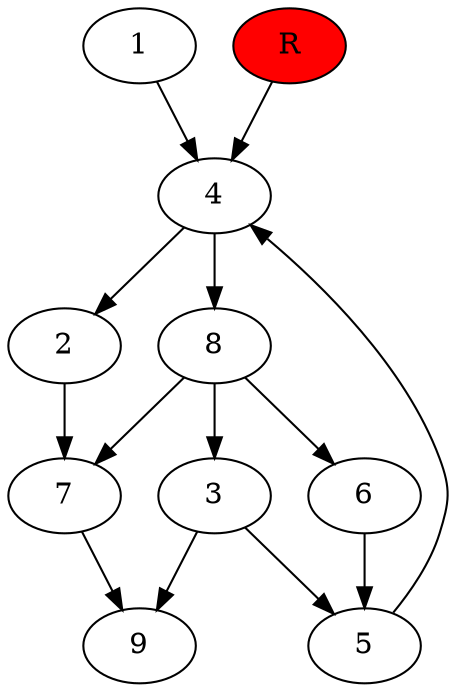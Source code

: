 digraph prb22398 {
	1
	2
	3
	4
	5
	6
	7
	8
	R [fillcolor="#ff0000" style=filled]
	1 -> 4
	2 -> 7
	3 -> 5
	3 -> 9
	4 -> 2
	4 -> 8
	5 -> 4
	6 -> 5
	7 -> 9
	8 -> 3
	8 -> 6
	8 -> 7
	R -> 4
}
